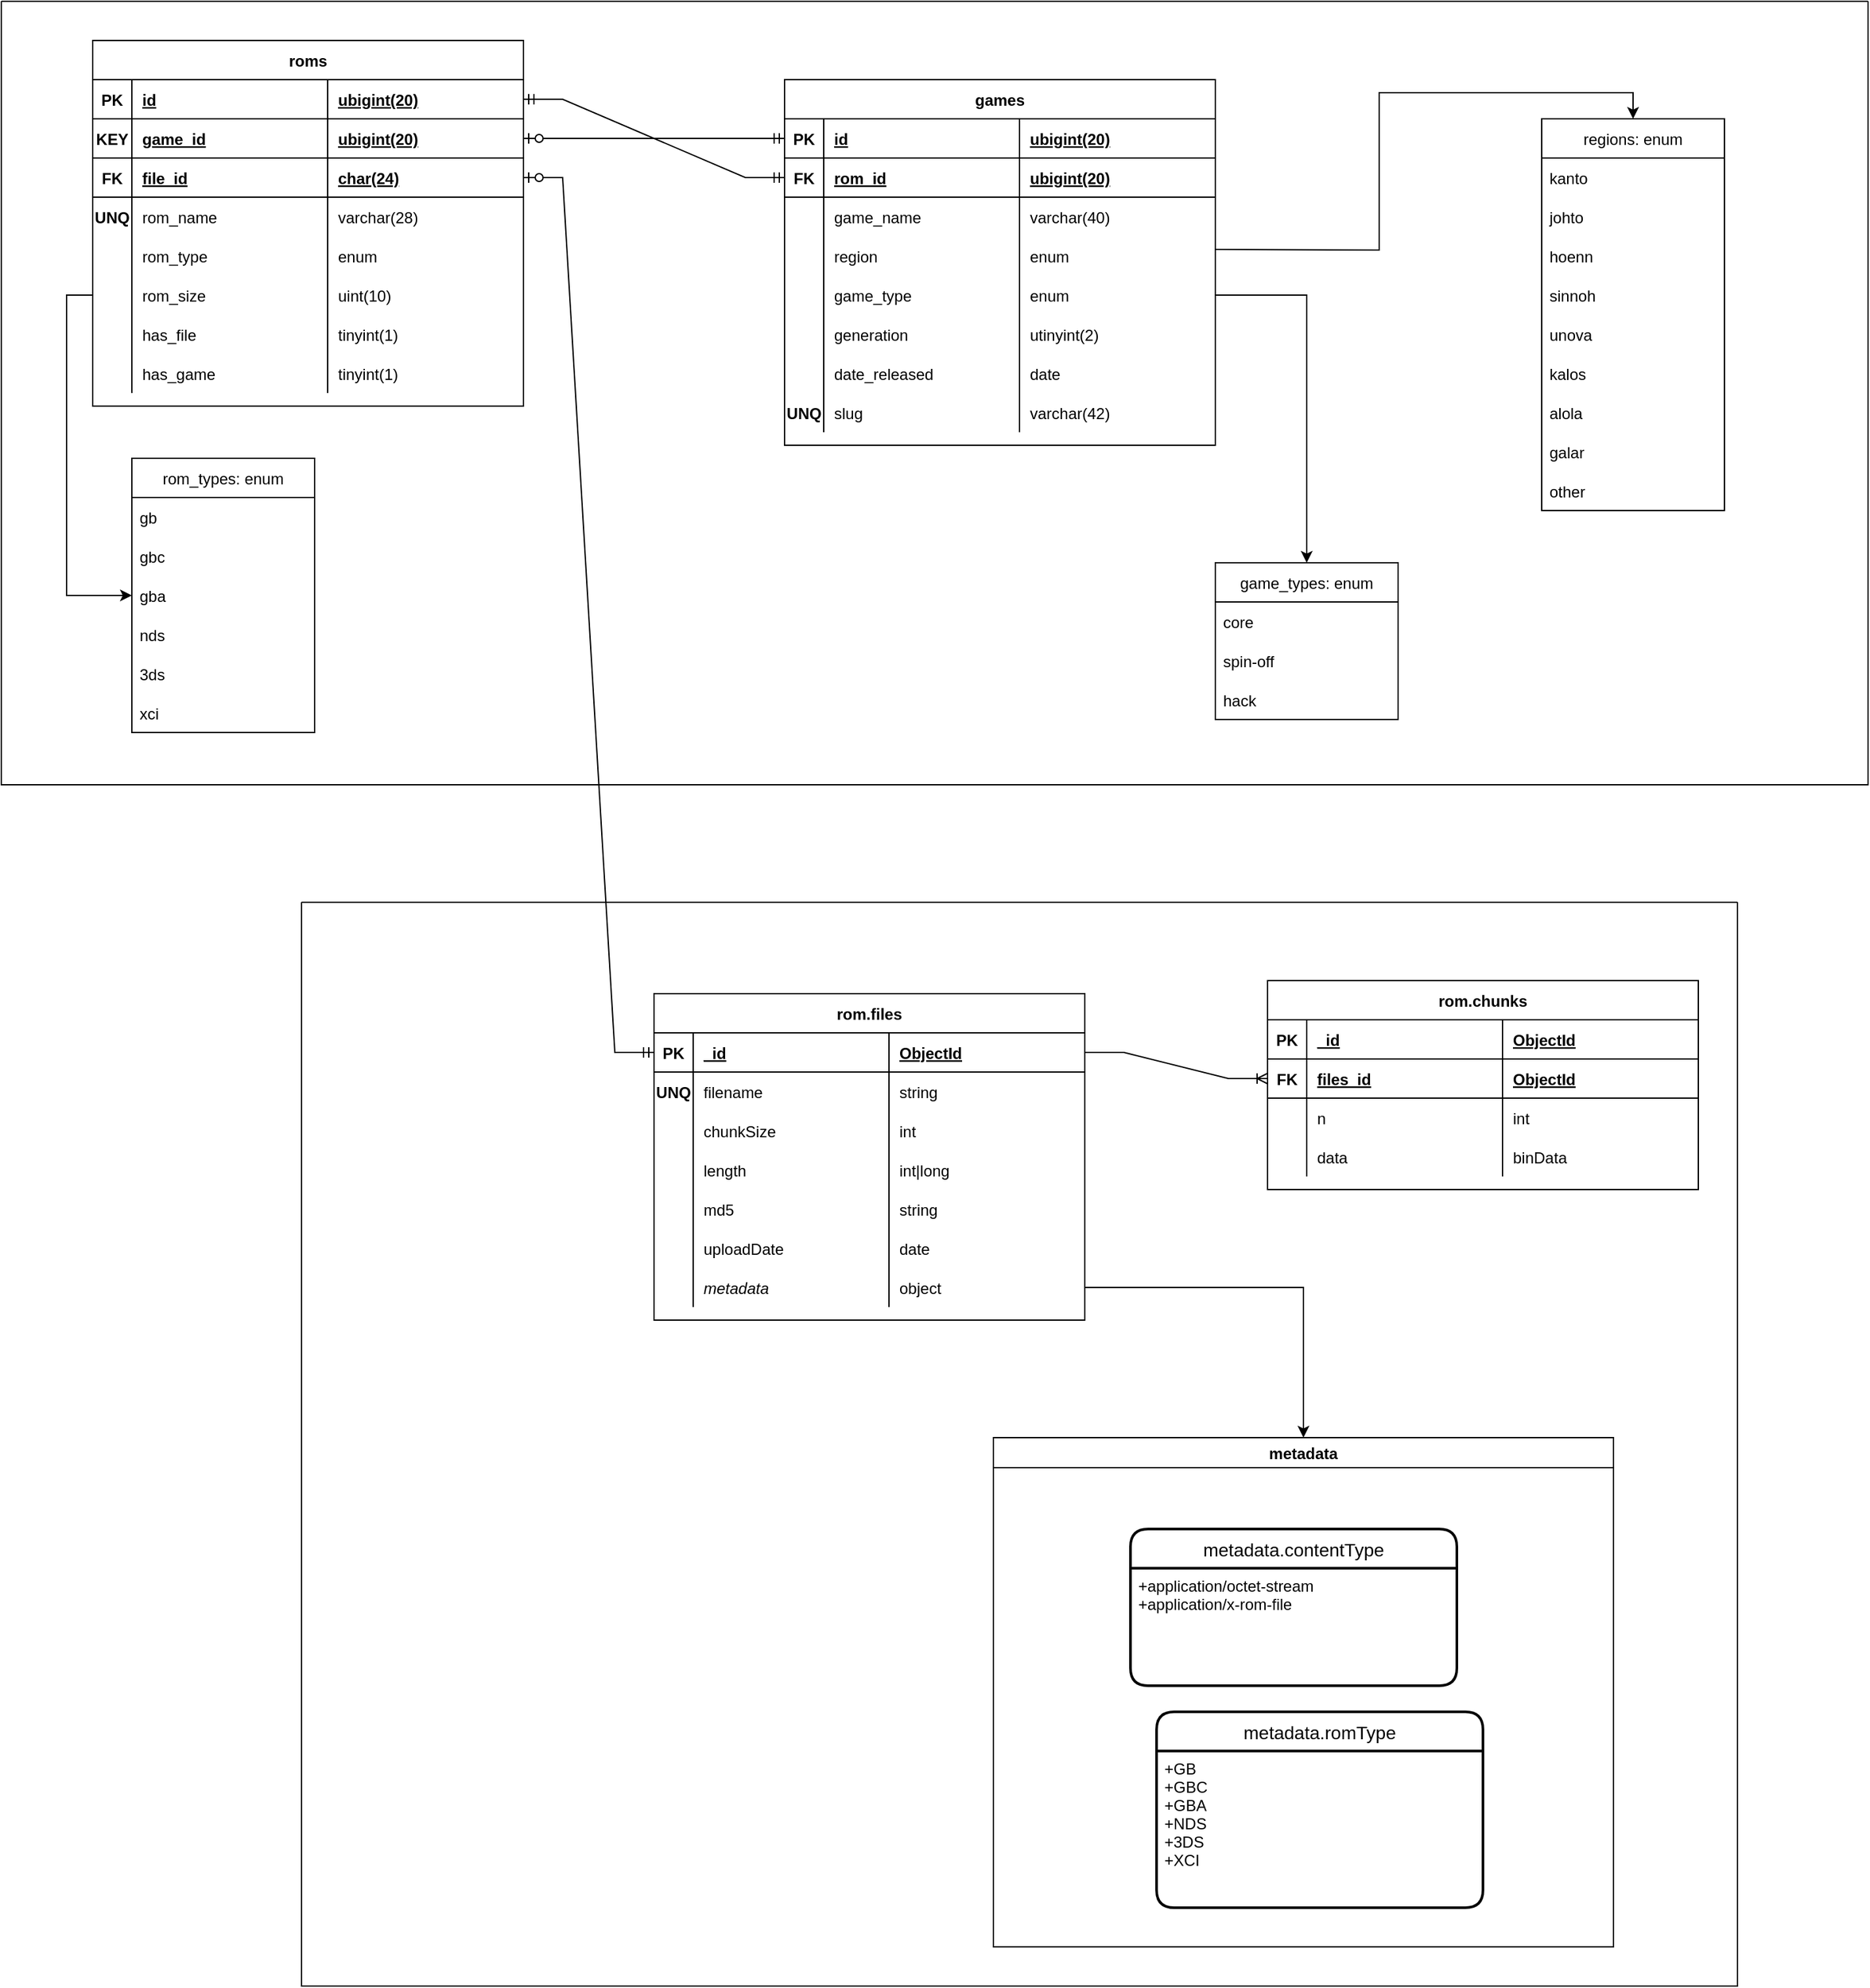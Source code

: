<mxfile version="20.3.0" type="device"><diagram name="entity relationships" id="74ElHqe2EC3aqX6EEn2t"><mxGraphModel dx="1803" dy="1148" grid="1" gridSize="10" guides="1" tooltips="1" connect="1" arrows="1" fold="1" page="1" pageScale="1" pageWidth="1600" pageHeight="1700" math="0" shadow="0"><root><mxCell id="79l5Amxugq9wVrUoXMFh-0"/><mxCell id="79l5Amxugq9wVrUoXMFh-1" parent="79l5Amxugq9wVrUoXMFh-0"/><mxCell id="79l5Amxugq9wVrUoXMFh-99" value="" style="fontSize=12;html=1;endArrow=ERzeroToOne;startArrow=ERmandOne;rounded=0;exitX=0;exitY=0.5;exitDx=0;exitDy=0;edgeStyle=entityRelationEdgeStyle;entryX=1;entryY=0.5;entryDx=0;entryDy=0;" edge="1" parent="79l5Amxugq9wVrUoXMFh-1" source="79l5Amxugq9wVrUoXMFh-71" target="79l5Amxugq9wVrUoXMFh-11"><mxGeometry width="100" height="100" relative="1" as="geometry"><mxPoint x="477.5" y="725" as="sourcePoint"/><mxPoint x="380" y="560" as="targetPoint"/></mxGeometry></mxCell><mxCell id="7aHwa-r83lZ46MPhOt-1-0" value="" style="swimlane;startSize=0;container=0;" vertex="1" parent="79l5Amxugq9wVrUoXMFh-1"><mxGeometry x="280" y="710" width="1100" height="830" as="geometry"><mxRectangle x="180" y="610" width="50" height="40" as="alternateBounds"/></mxGeometry></mxCell><mxCell id="79l5Amxugq9wVrUoXMFh-100" value="rom.chunks" style="shape=table;startSize=30;container=1;collapsible=1;childLayout=tableLayout;fixedRows=1;rowLines=0;fontStyle=1;align=center;resizeLast=1;" vertex="1" parent="7aHwa-r83lZ46MPhOt-1-0"><mxGeometry x="740" y="60" width="330" height="160" as="geometry"/></mxCell><mxCell id="79l5Amxugq9wVrUoXMFh-101" value="" style="shape=tableRow;horizontal=0;startSize=0;swimlaneHead=0;swimlaneBody=0;fillColor=none;collapsible=0;dropTarget=0;points=[[0,0.5],[1,0.5]];portConstraint=eastwest;top=0;left=0;right=0;bottom=1;" vertex="1" parent="79l5Amxugq9wVrUoXMFh-100"><mxGeometry y="30" width="330" height="30" as="geometry"/></mxCell><mxCell id="79l5Amxugq9wVrUoXMFh-102" value="PK" style="shape=partialRectangle;connectable=0;fillColor=none;top=0;left=0;bottom=0;right=0;fontStyle=1;overflow=hidden;" vertex="1" parent="79l5Amxugq9wVrUoXMFh-101"><mxGeometry width="30" height="30" as="geometry"><mxRectangle width="30" height="30" as="alternateBounds"/></mxGeometry></mxCell><mxCell id="79l5Amxugq9wVrUoXMFh-103" value="_id" style="shape=partialRectangle;connectable=0;fillColor=none;top=0;left=0;bottom=0;right=0;align=left;spacingLeft=6;fontStyle=5;overflow=hidden;" vertex="1" parent="79l5Amxugq9wVrUoXMFh-101"><mxGeometry x="30" width="150" height="30" as="geometry"><mxRectangle width="150" height="30" as="alternateBounds"/></mxGeometry></mxCell><mxCell id="79l5Amxugq9wVrUoXMFh-104" value="ObjectId" style="shape=partialRectangle;connectable=0;fillColor=none;top=0;left=0;bottom=0;right=0;align=left;spacingLeft=6;fontStyle=5;overflow=hidden;" vertex="1" parent="79l5Amxugq9wVrUoXMFh-101"><mxGeometry x="180" width="150" height="30" as="geometry"><mxRectangle width="150" height="30" as="alternateBounds"/></mxGeometry></mxCell><mxCell id="79l5Amxugq9wVrUoXMFh-105" style="shape=tableRow;horizontal=0;startSize=0;swimlaneHead=0;swimlaneBody=0;fillColor=none;collapsible=0;dropTarget=0;points=[[0,0.5],[1,0.5]];portConstraint=eastwest;top=0;left=0;right=0;bottom=1;" vertex="1" parent="79l5Amxugq9wVrUoXMFh-100"><mxGeometry y="60" width="330" height="30" as="geometry"/></mxCell><mxCell id="79l5Amxugq9wVrUoXMFh-106" value="FK" style="shape=partialRectangle;connectable=0;fillColor=none;top=0;left=0;bottom=0;right=0;fontStyle=1;overflow=hidden;" vertex="1" parent="79l5Amxugq9wVrUoXMFh-105"><mxGeometry width="30" height="30" as="geometry"><mxRectangle width="30" height="30" as="alternateBounds"/></mxGeometry></mxCell><mxCell id="79l5Amxugq9wVrUoXMFh-107" value="files_id" style="shape=partialRectangle;connectable=0;fillColor=none;top=0;left=0;bottom=0;right=0;align=left;spacingLeft=6;fontStyle=5;overflow=hidden;" vertex="1" parent="79l5Amxugq9wVrUoXMFh-105"><mxGeometry x="30" width="150" height="30" as="geometry"><mxRectangle width="150" height="30" as="alternateBounds"/></mxGeometry></mxCell><mxCell id="79l5Amxugq9wVrUoXMFh-108" value="ObjectId" style="shape=partialRectangle;connectable=0;fillColor=none;top=0;left=0;bottom=0;right=0;align=left;spacingLeft=6;fontStyle=5;overflow=hidden;" vertex="1" parent="79l5Amxugq9wVrUoXMFh-105"><mxGeometry x="180" width="150" height="30" as="geometry"><mxRectangle width="150" height="30" as="alternateBounds"/></mxGeometry></mxCell><mxCell id="79l5Amxugq9wVrUoXMFh-109" value="" style="shape=tableRow;horizontal=0;startSize=0;swimlaneHead=0;swimlaneBody=0;fillColor=none;collapsible=0;dropTarget=0;points=[[0,0.5],[1,0.5]];portConstraint=eastwest;top=0;left=0;right=0;bottom=0;" vertex="1" parent="79l5Amxugq9wVrUoXMFh-100"><mxGeometry y="90" width="330" height="30" as="geometry"/></mxCell><mxCell id="79l5Amxugq9wVrUoXMFh-110" value="" style="shape=partialRectangle;connectable=0;fillColor=none;top=0;left=0;bottom=0;right=0;editable=1;overflow=hidden;" vertex="1" parent="79l5Amxugq9wVrUoXMFh-109"><mxGeometry width="30" height="30" as="geometry"><mxRectangle width="30" height="30" as="alternateBounds"/></mxGeometry></mxCell><mxCell id="79l5Amxugq9wVrUoXMFh-111" value="n" style="shape=partialRectangle;connectable=0;fillColor=none;top=0;left=0;bottom=0;right=0;align=left;spacingLeft=6;overflow=hidden;" vertex="1" parent="79l5Amxugq9wVrUoXMFh-109"><mxGeometry x="30" width="150" height="30" as="geometry"><mxRectangle width="150" height="30" as="alternateBounds"/></mxGeometry></mxCell><mxCell id="79l5Amxugq9wVrUoXMFh-112" value="int" style="shape=partialRectangle;connectable=0;fillColor=none;top=0;left=0;bottom=0;right=0;align=left;spacingLeft=6;overflow=hidden;" vertex="1" parent="79l5Amxugq9wVrUoXMFh-109"><mxGeometry x="180" width="150" height="30" as="geometry"><mxRectangle width="150" height="30" as="alternateBounds"/></mxGeometry></mxCell><mxCell id="79l5Amxugq9wVrUoXMFh-113" value="" style="shape=tableRow;horizontal=0;startSize=0;swimlaneHead=0;swimlaneBody=0;fillColor=none;collapsible=0;dropTarget=0;points=[[0,0.5],[1,0.5]];portConstraint=eastwest;top=0;left=0;right=0;bottom=0;" vertex="1" parent="79l5Amxugq9wVrUoXMFh-100"><mxGeometry y="120" width="330" height="30" as="geometry"/></mxCell><mxCell id="79l5Amxugq9wVrUoXMFh-114" value="" style="shape=partialRectangle;connectable=0;fillColor=none;top=0;left=0;bottom=0;right=0;editable=1;overflow=hidden;" vertex="1" parent="79l5Amxugq9wVrUoXMFh-113"><mxGeometry width="30" height="30" as="geometry"><mxRectangle width="30" height="30" as="alternateBounds"/></mxGeometry></mxCell><mxCell id="79l5Amxugq9wVrUoXMFh-115" value="data" style="shape=partialRectangle;connectable=0;fillColor=none;top=0;left=0;bottom=0;right=0;align=left;spacingLeft=6;overflow=hidden;" vertex="1" parent="79l5Amxugq9wVrUoXMFh-113"><mxGeometry x="30" width="150" height="30" as="geometry"><mxRectangle width="150" height="30" as="alternateBounds"/></mxGeometry></mxCell><mxCell id="79l5Amxugq9wVrUoXMFh-116" value="binData" style="shape=partialRectangle;connectable=0;fillColor=none;top=0;left=0;bottom=0;right=0;align=left;spacingLeft=6;overflow=hidden;" vertex="1" parent="79l5Amxugq9wVrUoXMFh-113"><mxGeometry x="180" width="150" height="30" as="geometry"><mxRectangle width="150" height="30" as="alternateBounds"/></mxGeometry></mxCell><mxCell id="79l5Amxugq9wVrUoXMFh-70" value="rom.files" style="shape=table;startSize=30;container=1;collapsible=1;childLayout=tableLayout;fixedRows=1;rowLines=0;fontStyle=1;align=center;resizeLast=1;" vertex="1" parent="7aHwa-r83lZ46MPhOt-1-0"><mxGeometry x="270" y="70" width="330" height="250" as="geometry"/></mxCell><mxCell id="79l5Amxugq9wVrUoXMFh-71" value="" style="shape=tableRow;horizontal=0;startSize=0;swimlaneHead=0;swimlaneBody=0;fillColor=none;collapsible=0;dropTarget=0;points=[[0,0.5],[1,0.5]];portConstraint=eastwest;top=0;left=0;right=0;bottom=1;" vertex="1" parent="79l5Amxugq9wVrUoXMFh-70"><mxGeometry y="30" width="330" height="30" as="geometry"/></mxCell><mxCell id="79l5Amxugq9wVrUoXMFh-72" value="PK" style="shape=partialRectangle;connectable=0;fillColor=none;top=0;left=0;bottom=0;right=0;fontStyle=1;overflow=hidden;" vertex="1" parent="79l5Amxugq9wVrUoXMFh-71"><mxGeometry width="30" height="30" as="geometry"><mxRectangle width="30" height="30" as="alternateBounds"/></mxGeometry></mxCell><mxCell id="79l5Amxugq9wVrUoXMFh-73" value="_id" style="shape=partialRectangle;connectable=0;fillColor=none;top=0;left=0;bottom=0;right=0;align=left;spacingLeft=6;fontStyle=5;overflow=hidden;" vertex="1" parent="79l5Amxugq9wVrUoXMFh-71"><mxGeometry x="30" width="150" height="30" as="geometry"><mxRectangle width="150" height="30" as="alternateBounds"/></mxGeometry></mxCell><mxCell id="79l5Amxugq9wVrUoXMFh-74" value="ObjectId" style="shape=partialRectangle;connectable=0;fillColor=none;top=0;left=0;bottom=0;right=0;align=left;spacingLeft=6;fontStyle=5;overflow=hidden;" vertex="1" parent="79l5Amxugq9wVrUoXMFh-71"><mxGeometry x="180" width="150" height="30" as="geometry"><mxRectangle width="150" height="30" as="alternateBounds"/></mxGeometry></mxCell><mxCell id="79l5Amxugq9wVrUoXMFh-75" value="" style="shape=tableRow;horizontal=0;startSize=0;swimlaneHead=0;swimlaneBody=0;fillColor=none;collapsible=0;dropTarget=0;points=[[0,0.5],[1,0.5]];portConstraint=eastwest;top=0;left=0;right=0;bottom=0;" vertex="1" parent="79l5Amxugq9wVrUoXMFh-70"><mxGeometry y="60" width="330" height="30" as="geometry"/></mxCell><mxCell id="79l5Amxugq9wVrUoXMFh-76" value="UNQ" style="shape=partialRectangle;connectable=0;fillColor=none;top=0;left=0;bottom=0;right=0;editable=1;overflow=hidden;fontStyle=1" vertex="1" parent="79l5Amxugq9wVrUoXMFh-75"><mxGeometry width="30" height="30" as="geometry"><mxRectangle width="30" height="30" as="alternateBounds"/></mxGeometry></mxCell><mxCell id="79l5Amxugq9wVrUoXMFh-77" value="filename" style="shape=partialRectangle;connectable=0;fillColor=none;top=0;left=0;bottom=0;right=0;align=left;spacingLeft=6;overflow=hidden;" vertex="1" parent="79l5Amxugq9wVrUoXMFh-75"><mxGeometry x="30" width="150" height="30" as="geometry"><mxRectangle width="150" height="30" as="alternateBounds"/></mxGeometry></mxCell><mxCell id="79l5Amxugq9wVrUoXMFh-78" value="string" style="shape=partialRectangle;connectable=0;fillColor=none;top=0;left=0;bottom=0;right=0;align=left;spacingLeft=6;overflow=hidden;" vertex="1" parent="79l5Amxugq9wVrUoXMFh-75"><mxGeometry x="180" width="150" height="30" as="geometry"><mxRectangle width="150" height="30" as="alternateBounds"/></mxGeometry></mxCell><mxCell id="79l5Amxugq9wVrUoXMFh-79" value="" style="shape=tableRow;horizontal=0;startSize=0;swimlaneHead=0;swimlaneBody=0;fillColor=none;collapsible=0;dropTarget=0;points=[[0,0.5],[1,0.5]];portConstraint=eastwest;top=0;left=0;right=0;bottom=0;" vertex="1" parent="79l5Amxugq9wVrUoXMFh-70"><mxGeometry y="90" width="330" height="30" as="geometry"/></mxCell><mxCell id="79l5Amxugq9wVrUoXMFh-80" value="" style="shape=partialRectangle;connectable=0;fillColor=none;top=0;left=0;bottom=0;right=0;editable=1;overflow=hidden;" vertex="1" parent="79l5Amxugq9wVrUoXMFh-79"><mxGeometry width="30" height="30" as="geometry"><mxRectangle width="30" height="30" as="alternateBounds"/></mxGeometry></mxCell><mxCell id="79l5Amxugq9wVrUoXMFh-81" value="chunkSize" style="shape=partialRectangle;connectable=0;fillColor=none;top=0;left=0;bottom=0;right=0;align=left;spacingLeft=6;overflow=hidden;" vertex="1" parent="79l5Amxugq9wVrUoXMFh-79"><mxGeometry x="30" width="150" height="30" as="geometry"><mxRectangle width="150" height="30" as="alternateBounds"/></mxGeometry></mxCell><mxCell id="79l5Amxugq9wVrUoXMFh-82" value="int" style="shape=partialRectangle;connectable=0;fillColor=none;top=0;left=0;bottom=0;right=0;align=left;spacingLeft=6;overflow=hidden;" vertex="1" parent="79l5Amxugq9wVrUoXMFh-79"><mxGeometry x="180" width="150" height="30" as="geometry"><mxRectangle width="150" height="30" as="alternateBounds"/></mxGeometry></mxCell><mxCell id="79l5Amxugq9wVrUoXMFh-83" style="shape=tableRow;horizontal=0;startSize=0;swimlaneHead=0;swimlaneBody=0;fillColor=none;collapsible=0;dropTarget=0;points=[[0,0.5],[1,0.5]];portConstraint=eastwest;top=0;left=0;right=0;bottom=0;" vertex="1" parent="79l5Amxugq9wVrUoXMFh-70"><mxGeometry y="120" width="330" height="30" as="geometry"/></mxCell><mxCell id="79l5Amxugq9wVrUoXMFh-84" style="shape=partialRectangle;connectable=0;fillColor=none;top=0;left=0;bottom=0;right=0;editable=1;overflow=hidden;" vertex="1" parent="79l5Amxugq9wVrUoXMFh-83"><mxGeometry width="30" height="30" as="geometry"><mxRectangle width="30" height="30" as="alternateBounds"/></mxGeometry></mxCell><mxCell id="79l5Amxugq9wVrUoXMFh-85" value="length" style="shape=partialRectangle;connectable=0;fillColor=none;top=0;left=0;bottom=0;right=0;align=left;spacingLeft=6;overflow=hidden;" vertex="1" parent="79l5Amxugq9wVrUoXMFh-83"><mxGeometry x="30" width="150" height="30" as="geometry"><mxRectangle width="150" height="30" as="alternateBounds"/></mxGeometry></mxCell><mxCell id="79l5Amxugq9wVrUoXMFh-86" value="int|long" style="shape=partialRectangle;connectable=0;fillColor=none;top=0;left=0;bottom=0;right=0;align=left;spacingLeft=6;overflow=hidden;" vertex="1" parent="79l5Amxugq9wVrUoXMFh-83"><mxGeometry x="180" width="150" height="30" as="geometry"><mxRectangle width="150" height="30" as="alternateBounds"/></mxGeometry></mxCell><mxCell id="79l5Amxugq9wVrUoXMFh-87" style="shape=tableRow;horizontal=0;startSize=0;swimlaneHead=0;swimlaneBody=0;fillColor=none;collapsible=0;dropTarget=0;points=[[0,0.5],[1,0.5]];portConstraint=eastwest;top=0;left=0;right=0;bottom=0;" vertex="1" parent="79l5Amxugq9wVrUoXMFh-70"><mxGeometry y="150" width="330" height="30" as="geometry"/></mxCell><mxCell id="79l5Amxugq9wVrUoXMFh-88" style="shape=partialRectangle;connectable=0;fillColor=none;top=0;left=0;bottom=0;right=0;editable=1;overflow=hidden;" vertex="1" parent="79l5Amxugq9wVrUoXMFh-87"><mxGeometry width="30" height="30" as="geometry"><mxRectangle width="30" height="30" as="alternateBounds"/></mxGeometry></mxCell><mxCell id="79l5Amxugq9wVrUoXMFh-89" value="md5" style="shape=partialRectangle;connectable=0;fillColor=none;top=0;left=0;bottom=0;right=0;align=left;spacingLeft=6;overflow=hidden;" vertex="1" parent="79l5Amxugq9wVrUoXMFh-87"><mxGeometry x="30" width="150" height="30" as="geometry"><mxRectangle width="150" height="30" as="alternateBounds"/></mxGeometry></mxCell><mxCell id="79l5Amxugq9wVrUoXMFh-90" value="string" style="shape=partialRectangle;connectable=0;fillColor=none;top=0;left=0;bottom=0;right=0;align=left;spacingLeft=6;overflow=hidden;" vertex="1" parent="79l5Amxugq9wVrUoXMFh-87"><mxGeometry x="180" width="150" height="30" as="geometry"><mxRectangle width="150" height="30" as="alternateBounds"/></mxGeometry></mxCell><mxCell id="79l5Amxugq9wVrUoXMFh-91" style="shape=tableRow;horizontal=0;startSize=0;swimlaneHead=0;swimlaneBody=0;fillColor=none;collapsible=0;dropTarget=0;points=[[0,0.5],[1,0.5]];portConstraint=eastwest;top=0;left=0;right=0;bottom=0;" vertex="1" parent="79l5Amxugq9wVrUoXMFh-70"><mxGeometry y="180" width="330" height="30" as="geometry"/></mxCell><mxCell id="79l5Amxugq9wVrUoXMFh-92" style="shape=partialRectangle;connectable=0;fillColor=none;top=0;left=0;bottom=0;right=0;editable=1;overflow=hidden;" vertex="1" parent="79l5Amxugq9wVrUoXMFh-91"><mxGeometry width="30" height="30" as="geometry"><mxRectangle width="30" height="30" as="alternateBounds"/></mxGeometry></mxCell><mxCell id="79l5Amxugq9wVrUoXMFh-93" value="uploadDate" style="shape=partialRectangle;connectable=0;fillColor=none;top=0;left=0;bottom=0;right=0;align=left;spacingLeft=6;overflow=hidden;" vertex="1" parent="79l5Amxugq9wVrUoXMFh-91"><mxGeometry x="30" width="150" height="30" as="geometry"><mxRectangle width="150" height="30" as="alternateBounds"/></mxGeometry></mxCell><mxCell id="79l5Amxugq9wVrUoXMFh-94" value="date" style="shape=partialRectangle;connectable=0;fillColor=none;top=0;left=0;bottom=0;right=0;align=left;spacingLeft=6;overflow=hidden;" vertex="1" parent="79l5Amxugq9wVrUoXMFh-91"><mxGeometry x="180" width="150" height="30" as="geometry"><mxRectangle width="150" height="30" as="alternateBounds"/></mxGeometry></mxCell><mxCell id="79l5Amxugq9wVrUoXMFh-95" value="" style="shape=tableRow;horizontal=0;startSize=0;swimlaneHead=0;swimlaneBody=0;fillColor=none;collapsible=0;dropTarget=0;points=[[0,0.5],[1,0.5]];portConstraint=eastwest;top=0;left=0;right=0;bottom=0;" vertex="1" parent="79l5Amxugq9wVrUoXMFh-70"><mxGeometry y="210" width="330" height="30" as="geometry"/></mxCell><mxCell id="79l5Amxugq9wVrUoXMFh-96" value="" style="shape=partialRectangle;connectable=0;fillColor=none;top=0;left=0;bottom=0;right=0;editable=1;overflow=hidden;" vertex="1" parent="79l5Amxugq9wVrUoXMFh-95"><mxGeometry width="30" height="30" as="geometry"><mxRectangle width="30" height="30" as="alternateBounds"/></mxGeometry></mxCell><mxCell id="79l5Amxugq9wVrUoXMFh-97" value="metadata" style="shape=partialRectangle;connectable=0;fillColor=none;top=0;left=0;bottom=0;right=0;align=left;spacingLeft=6;overflow=hidden;fontStyle=2" vertex="1" parent="79l5Amxugq9wVrUoXMFh-95"><mxGeometry x="30" width="150" height="30" as="geometry"><mxRectangle width="150" height="30" as="alternateBounds"/></mxGeometry></mxCell><mxCell id="79l5Amxugq9wVrUoXMFh-98" value="object" style="shape=partialRectangle;connectable=0;fillColor=none;top=0;left=0;bottom=0;right=0;align=left;spacingLeft=6;overflow=hidden;" vertex="1" parent="79l5Amxugq9wVrUoXMFh-95"><mxGeometry x="180" width="150" height="30" as="geometry"><mxRectangle width="150" height="30" as="alternateBounds"/></mxGeometry></mxCell><mxCell id="79l5Amxugq9wVrUoXMFh-142" value="metadata" style="swimlane;startSize=23;" vertex="1" parent="7aHwa-r83lZ46MPhOt-1-0"><mxGeometry x="530" y="410" width="475" height="390" as="geometry"/></mxCell><mxCell id="79l5Amxugq9wVrUoXMFh-143" value="metadata.contentType" style="swimlane;childLayout=stackLayout;horizontal=1;startSize=30;horizontalStack=0;rounded=1;fontSize=14;fontStyle=0;strokeWidth=2;resizeParent=0;resizeLast=1;shadow=0;dashed=0;align=center;" vertex="1" parent="79l5Amxugq9wVrUoXMFh-142"><mxGeometry x="105" y="70" width="250" height="120" as="geometry"/></mxCell><mxCell id="79l5Amxugq9wVrUoXMFh-144" value="+application/octet-stream&#10;+application/x-rom-file" style="align=left;strokeColor=none;fillColor=none;spacingLeft=4;fontSize=12;verticalAlign=top;resizable=0;rotatable=0;part=1;" vertex="1" parent="79l5Amxugq9wVrUoXMFh-143"><mxGeometry y="30" width="250" height="90" as="geometry"/></mxCell><mxCell id="79l5Amxugq9wVrUoXMFh-145" value="metadata.romType" style="swimlane;childLayout=stackLayout;horizontal=1;startSize=30;horizontalStack=0;rounded=1;fontSize=14;fontStyle=0;strokeWidth=2;resizeParent=0;resizeLast=1;shadow=0;dashed=0;align=center;" vertex="1" parent="79l5Amxugq9wVrUoXMFh-142"><mxGeometry x="125" y="210" width="250" height="150" as="geometry"/></mxCell><mxCell id="79l5Amxugq9wVrUoXMFh-146" value="+GB&#10;+GBC&#10;+GBA&#10;+NDS&#10;+3DS&#10;+XCI" style="align=left;strokeColor=none;fillColor=none;spacingLeft=4;fontSize=12;verticalAlign=top;resizable=0;rotatable=0;part=1;" vertex="1" parent="79l5Amxugq9wVrUoXMFh-145"><mxGeometry y="30" width="250" height="120" as="geometry"/></mxCell><mxCell id="79l5Amxugq9wVrUoXMFh-147" style="edgeStyle=orthogonalEdgeStyle;rounded=0;orthogonalLoop=1;jettySize=auto;html=1;exitX=1;exitY=0.5;exitDx=0;exitDy=0;entryX=0.5;entryY=0;entryDx=0;entryDy=0;startArrow=baseDash;startFill=0;" edge="1" parent="7aHwa-r83lZ46MPhOt-1-0" source="79l5Amxugq9wVrUoXMFh-95" target="79l5Amxugq9wVrUoXMFh-142"><mxGeometry relative="1" as="geometry"><mxPoint x="630" y="370" as="targetPoint"/></mxGeometry></mxCell><mxCell id="7aHwa-r83lZ46MPhOt-1-2" value="" style="swimlane;startSize=0;" vertex="1" parent="79l5Amxugq9wVrUoXMFh-1"><mxGeometry x="50" y="20" width="1430" height="600" as="geometry"/></mxCell><mxCell id="79l5Amxugq9wVrUoXMFh-2" value="roms" style="shape=table;startSize=30;container=1;collapsible=1;childLayout=tableLayout;fixedRows=1;rowLines=0;fontStyle=1;align=center;resizeLast=1;" vertex="1" parent="7aHwa-r83lZ46MPhOt-1-2"><mxGeometry x="70" y="30" width="330" height="280" as="geometry"/></mxCell><mxCell id="79l5Amxugq9wVrUoXMFh-3" value="" style="shape=tableRow;horizontal=0;startSize=0;swimlaneHead=0;swimlaneBody=0;fillColor=none;collapsible=0;dropTarget=0;points=[[0,0.5],[1,0.5]];portConstraint=eastwest;top=0;left=0;right=0;bottom=1;" vertex="1" parent="79l5Amxugq9wVrUoXMFh-2"><mxGeometry y="30" width="330" height="30" as="geometry"/></mxCell><mxCell id="79l5Amxugq9wVrUoXMFh-4" value="PK" style="shape=partialRectangle;connectable=0;fillColor=none;top=0;left=0;bottom=0;right=0;fontStyle=1;overflow=hidden;" vertex="1" parent="79l5Amxugq9wVrUoXMFh-3"><mxGeometry width="30" height="30" as="geometry"><mxRectangle width="30" height="30" as="alternateBounds"/></mxGeometry></mxCell><mxCell id="79l5Amxugq9wVrUoXMFh-5" value="id" style="shape=partialRectangle;connectable=0;fillColor=none;top=0;left=0;bottom=0;right=0;align=left;spacingLeft=6;fontStyle=5;overflow=hidden;" vertex="1" parent="79l5Amxugq9wVrUoXMFh-3"><mxGeometry x="30" width="150" height="30" as="geometry"><mxRectangle width="150" height="30" as="alternateBounds"/></mxGeometry></mxCell><mxCell id="79l5Amxugq9wVrUoXMFh-6" value="ubigint(20)" style="shape=partialRectangle;connectable=0;fillColor=none;top=0;left=0;bottom=0;right=0;align=left;spacingLeft=6;fontStyle=5;overflow=hidden;" vertex="1" parent="79l5Amxugq9wVrUoXMFh-3"><mxGeometry x="180" width="150" height="30" as="geometry"><mxRectangle width="150" height="30" as="alternateBounds"/></mxGeometry></mxCell><mxCell id="79l5Amxugq9wVrUoXMFh-7" style="shape=tableRow;horizontal=0;startSize=0;swimlaneHead=0;swimlaneBody=0;fillColor=none;collapsible=0;dropTarget=0;points=[[0,0.5],[1,0.5]];portConstraint=eastwest;top=0;left=0;right=0;bottom=1;" vertex="1" parent="79l5Amxugq9wVrUoXMFh-2"><mxGeometry y="60" width="330" height="30" as="geometry"/></mxCell><mxCell id="79l5Amxugq9wVrUoXMFh-8" value="KEY" style="shape=partialRectangle;connectable=0;fillColor=none;top=0;left=0;bottom=0;right=0;fontStyle=1;overflow=hidden;" vertex="1" parent="79l5Amxugq9wVrUoXMFh-7"><mxGeometry width="30" height="30" as="geometry"><mxRectangle width="30" height="30" as="alternateBounds"/></mxGeometry></mxCell><mxCell id="79l5Amxugq9wVrUoXMFh-9" value="game_id" style="shape=partialRectangle;connectable=0;fillColor=none;top=0;left=0;bottom=0;right=0;align=left;spacingLeft=6;fontStyle=5;overflow=hidden;" vertex="1" parent="79l5Amxugq9wVrUoXMFh-7"><mxGeometry x="30" width="150" height="30" as="geometry"><mxRectangle width="150" height="30" as="alternateBounds"/></mxGeometry></mxCell><mxCell id="79l5Amxugq9wVrUoXMFh-10" value="ubigint(20)" style="shape=partialRectangle;connectable=0;fillColor=none;top=0;left=0;bottom=0;right=0;align=left;spacingLeft=6;fontStyle=5;overflow=hidden;" vertex="1" parent="79l5Amxugq9wVrUoXMFh-7"><mxGeometry x="180" width="150" height="30" as="geometry"><mxRectangle width="150" height="30" as="alternateBounds"/></mxGeometry></mxCell><mxCell id="79l5Amxugq9wVrUoXMFh-11" style="shape=tableRow;horizontal=0;startSize=0;swimlaneHead=0;swimlaneBody=0;fillColor=none;collapsible=0;dropTarget=0;points=[[0,0.5],[1,0.5]];portConstraint=eastwest;top=0;left=0;right=0;bottom=1;" vertex="1" parent="79l5Amxugq9wVrUoXMFh-2"><mxGeometry y="90" width="330" height="30" as="geometry"/></mxCell><mxCell id="79l5Amxugq9wVrUoXMFh-12" value="FK" style="shape=partialRectangle;connectable=0;fillColor=none;top=0;left=0;bottom=0;right=0;fontStyle=1;overflow=hidden;" vertex="1" parent="79l5Amxugq9wVrUoXMFh-11"><mxGeometry width="30" height="30" as="geometry"><mxRectangle width="30" height="30" as="alternateBounds"/></mxGeometry></mxCell><mxCell id="79l5Amxugq9wVrUoXMFh-13" value="file_id" style="shape=partialRectangle;connectable=0;fillColor=none;top=0;left=0;bottom=0;right=0;align=left;spacingLeft=6;fontStyle=5;overflow=hidden;" vertex="1" parent="79l5Amxugq9wVrUoXMFh-11"><mxGeometry x="30" width="150" height="30" as="geometry"><mxRectangle width="150" height="30" as="alternateBounds"/></mxGeometry></mxCell><mxCell id="79l5Amxugq9wVrUoXMFh-14" value="char(24)" style="shape=partialRectangle;connectable=0;fillColor=none;top=0;left=0;bottom=0;right=0;align=left;spacingLeft=6;fontStyle=5;overflow=hidden;" vertex="1" parent="79l5Amxugq9wVrUoXMFh-11"><mxGeometry x="180" width="150" height="30" as="geometry"><mxRectangle width="150" height="30" as="alternateBounds"/></mxGeometry></mxCell><mxCell id="79l5Amxugq9wVrUoXMFh-15" value="" style="shape=tableRow;horizontal=0;startSize=0;swimlaneHead=0;swimlaneBody=0;fillColor=none;collapsible=0;dropTarget=0;points=[[0,0.5],[1,0.5]];portConstraint=eastwest;top=0;left=0;right=0;bottom=0;" vertex="1" parent="79l5Amxugq9wVrUoXMFh-2"><mxGeometry y="120" width="330" height="30" as="geometry"/></mxCell><mxCell id="79l5Amxugq9wVrUoXMFh-16" value="UNQ" style="shape=partialRectangle;connectable=0;fillColor=none;top=0;left=0;bottom=0;right=0;editable=1;overflow=hidden;fontStyle=1" vertex="1" parent="79l5Amxugq9wVrUoXMFh-15"><mxGeometry width="30" height="30" as="geometry"><mxRectangle width="30" height="30" as="alternateBounds"/></mxGeometry></mxCell><mxCell id="79l5Amxugq9wVrUoXMFh-17" value="rom_name" style="shape=partialRectangle;connectable=0;fillColor=none;top=0;left=0;bottom=0;right=0;align=left;spacingLeft=6;overflow=hidden;" vertex="1" parent="79l5Amxugq9wVrUoXMFh-15"><mxGeometry x="30" width="150" height="30" as="geometry"><mxRectangle width="150" height="30" as="alternateBounds"/></mxGeometry></mxCell><mxCell id="79l5Amxugq9wVrUoXMFh-18" value="varchar(28)" style="shape=partialRectangle;connectable=0;fillColor=none;top=0;left=0;bottom=0;right=0;align=left;spacingLeft=6;overflow=hidden;" vertex="1" parent="79l5Amxugq9wVrUoXMFh-15"><mxGeometry x="180" width="150" height="30" as="geometry"><mxRectangle width="150" height="30" as="alternateBounds"/></mxGeometry></mxCell><mxCell id="79l5Amxugq9wVrUoXMFh-19" value="" style="shape=tableRow;horizontal=0;startSize=0;swimlaneHead=0;swimlaneBody=0;fillColor=none;collapsible=0;dropTarget=0;points=[[0,0.5],[1,0.5]];portConstraint=eastwest;top=0;left=0;right=0;bottom=0;" vertex="1" parent="79l5Amxugq9wVrUoXMFh-2"><mxGeometry y="150" width="330" height="30" as="geometry"/></mxCell><mxCell id="79l5Amxugq9wVrUoXMFh-20" value="" style="shape=partialRectangle;connectable=0;fillColor=none;top=0;left=0;bottom=0;right=0;editable=1;overflow=hidden;" vertex="1" parent="79l5Amxugq9wVrUoXMFh-19"><mxGeometry width="30" height="30" as="geometry"><mxRectangle width="30" height="30" as="alternateBounds"/></mxGeometry></mxCell><mxCell id="79l5Amxugq9wVrUoXMFh-21" value="rom_type" style="shape=partialRectangle;connectable=0;fillColor=none;top=0;left=0;bottom=0;right=0;align=left;spacingLeft=6;overflow=hidden;" vertex="1" parent="79l5Amxugq9wVrUoXMFh-19"><mxGeometry x="30" width="150" height="30" as="geometry"><mxRectangle width="150" height="30" as="alternateBounds"/></mxGeometry></mxCell><mxCell id="79l5Amxugq9wVrUoXMFh-22" value="enum" style="shape=partialRectangle;connectable=0;fillColor=none;top=0;left=0;bottom=0;right=0;align=left;spacingLeft=6;overflow=hidden;" vertex="1" parent="79l5Amxugq9wVrUoXMFh-19"><mxGeometry x="180" width="150" height="30" as="geometry"><mxRectangle width="150" height="30" as="alternateBounds"/></mxGeometry></mxCell><mxCell id="79l5Amxugq9wVrUoXMFh-23" style="shape=tableRow;horizontal=0;startSize=0;swimlaneHead=0;swimlaneBody=0;fillColor=none;collapsible=0;dropTarget=0;points=[[0,0.5],[1,0.5]];portConstraint=eastwest;top=0;left=0;right=0;bottom=0;" vertex="1" parent="79l5Amxugq9wVrUoXMFh-2"><mxGeometry y="180" width="330" height="30" as="geometry"/></mxCell><mxCell id="79l5Amxugq9wVrUoXMFh-24" style="shape=partialRectangle;connectable=0;fillColor=none;top=0;left=0;bottom=0;right=0;editable=1;overflow=hidden;" vertex="1" parent="79l5Amxugq9wVrUoXMFh-23"><mxGeometry width="30" height="30" as="geometry"><mxRectangle width="30" height="30" as="alternateBounds"/></mxGeometry></mxCell><mxCell id="79l5Amxugq9wVrUoXMFh-25" value="rom_size" style="shape=partialRectangle;connectable=0;fillColor=none;top=0;left=0;bottom=0;right=0;align=left;spacingLeft=6;overflow=hidden;" vertex="1" parent="79l5Amxugq9wVrUoXMFh-23"><mxGeometry x="30" width="150" height="30" as="geometry"><mxRectangle width="150" height="30" as="alternateBounds"/></mxGeometry></mxCell><mxCell id="79l5Amxugq9wVrUoXMFh-26" value="uint(10)" style="shape=partialRectangle;connectable=0;fillColor=none;top=0;left=0;bottom=0;right=0;align=left;spacingLeft=6;overflow=hidden;" vertex="1" parent="79l5Amxugq9wVrUoXMFh-23"><mxGeometry x="180" width="150" height="30" as="geometry"><mxRectangle width="150" height="30" as="alternateBounds"/></mxGeometry></mxCell><mxCell id="79l5Amxugq9wVrUoXMFh-27" value="" style="shape=tableRow;horizontal=0;startSize=0;swimlaneHead=0;swimlaneBody=0;fillColor=none;collapsible=0;dropTarget=0;points=[[0,0.5],[1,0.5]];portConstraint=eastwest;top=0;left=0;right=0;bottom=0;" vertex="1" parent="79l5Amxugq9wVrUoXMFh-2"><mxGeometry y="210" width="330" height="30" as="geometry"/></mxCell><mxCell id="79l5Amxugq9wVrUoXMFh-28" value="" style="shape=partialRectangle;connectable=0;fillColor=none;top=0;left=0;bottom=0;right=0;editable=1;overflow=hidden;" vertex="1" parent="79l5Amxugq9wVrUoXMFh-27"><mxGeometry width="30" height="30" as="geometry"><mxRectangle width="30" height="30" as="alternateBounds"/></mxGeometry></mxCell><mxCell id="79l5Amxugq9wVrUoXMFh-29" value="has_file" style="shape=partialRectangle;connectable=0;fillColor=none;top=0;left=0;bottom=0;right=0;align=left;spacingLeft=6;overflow=hidden;" vertex="1" parent="79l5Amxugq9wVrUoXMFh-27"><mxGeometry x="30" width="150" height="30" as="geometry"><mxRectangle width="150" height="30" as="alternateBounds"/></mxGeometry></mxCell><mxCell id="79l5Amxugq9wVrUoXMFh-30" value="tinyint(1)" style="shape=partialRectangle;connectable=0;fillColor=none;top=0;left=0;bottom=0;right=0;align=left;spacingLeft=6;overflow=hidden;" vertex="1" parent="79l5Amxugq9wVrUoXMFh-27"><mxGeometry x="180" width="150" height="30" as="geometry"><mxRectangle width="150" height="30" as="alternateBounds"/></mxGeometry></mxCell><mxCell id="79l5Amxugq9wVrUoXMFh-31" style="shape=tableRow;horizontal=0;startSize=0;swimlaneHead=0;swimlaneBody=0;fillColor=none;collapsible=0;dropTarget=0;points=[[0,0.5],[1,0.5]];portConstraint=eastwest;top=0;left=0;right=0;bottom=0;" vertex="1" parent="79l5Amxugq9wVrUoXMFh-2"><mxGeometry y="240" width="330" height="30" as="geometry"/></mxCell><mxCell id="79l5Amxugq9wVrUoXMFh-32" style="shape=partialRectangle;connectable=0;fillColor=none;top=0;left=0;bottom=0;right=0;editable=1;overflow=hidden;" vertex="1" parent="79l5Amxugq9wVrUoXMFh-31"><mxGeometry width="30" height="30" as="geometry"><mxRectangle width="30" height="30" as="alternateBounds"/></mxGeometry></mxCell><mxCell id="79l5Amxugq9wVrUoXMFh-33" value="has_game" style="shape=partialRectangle;connectable=0;fillColor=none;top=0;left=0;bottom=0;right=0;align=left;spacingLeft=6;overflow=hidden;" vertex="1" parent="79l5Amxugq9wVrUoXMFh-31"><mxGeometry x="30" width="150" height="30" as="geometry"><mxRectangle width="150" height="30" as="alternateBounds"/></mxGeometry></mxCell><mxCell id="79l5Amxugq9wVrUoXMFh-34" value="tinyint(1)" style="shape=partialRectangle;connectable=0;fillColor=none;top=0;left=0;bottom=0;right=0;align=left;spacingLeft=6;overflow=hidden;" vertex="1" parent="79l5Amxugq9wVrUoXMFh-31"><mxGeometry x="180" width="150" height="30" as="geometry"><mxRectangle width="150" height="30" as="alternateBounds"/></mxGeometry></mxCell><mxCell id="79l5Amxugq9wVrUoXMFh-35" value="games" style="shape=table;startSize=30;container=1;collapsible=1;childLayout=tableLayout;fixedRows=1;rowLines=0;fontStyle=1;align=center;resizeLast=1;" vertex="1" parent="7aHwa-r83lZ46MPhOt-1-2"><mxGeometry x="600" y="60" width="330" height="280" as="geometry"/></mxCell><mxCell id="79l5Amxugq9wVrUoXMFh-36" value="" style="shape=tableRow;horizontal=0;startSize=0;swimlaneHead=0;swimlaneBody=0;fillColor=none;collapsible=0;dropTarget=0;points=[[0,0.5],[1,0.5]];portConstraint=eastwest;top=0;left=0;right=0;bottom=1;" vertex="1" parent="79l5Amxugq9wVrUoXMFh-35"><mxGeometry y="30" width="330" height="30" as="geometry"/></mxCell><mxCell id="79l5Amxugq9wVrUoXMFh-37" value="PK" style="shape=partialRectangle;connectable=0;fillColor=none;top=0;left=0;bottom=0;right=0;fontStyle=1;overflow=hidden;" vertex="1" parent="79l5Amxugq9wVrUoXMFh-36"><mxGeometry width="30" height="30" as="geometry"><mxRectangle width="30" height="30" as="alternateBounds"/></mxGeometry></mxCell><mxCell id="79l5Amxugq9wVrUoXMFh-38" value="id" style="shape=partialRectangle;connectable=0;fillColor=none;top=0;left=0;bottom=0;right=0;align=left;spacingLeft=6;fontStyle=5;overflow=hidden;" vertex="1" parent="79l5Amxugq9wVrUoXMFh-36"><mxGeometry x="30" width="150" height="30" as="geometry"><mxRectangle width="150" height="30" as="alternateBounds"/></mxGeometry></mxCell><mxCell id="79l5Amxugq9wVrUoXMFh-39" value="ubigint(20)" style="shape=partialRectangle;connectable=0;fillColor=none;top=0;left=0;bottom=0;right=0;align=left;spacingLeft=6;fontStyle=5;overflow=hidden;" vertex="1" parent="79l5Amxugq9wVrUoXMFh-36"><mxGeometry x="180" width="150" height="30" as="geometry"><mxRectangle width="150" height="30" as="alternateBounds"/></mxGeometry></mxCell><mxCell id="79l5Amxugq9wVrUoXMFh-40" style="shape=tableRow;horizontal=0;startSize=0;swimlaneHead=0;swimlaneBody=0;fillColor=none;collapsible=0;dropTarget=0;points=[[0,0.5],[1,0.5]];portConstraint=eastwest;top=0;left=0;right=0;bottom=1;" vertex="1" parent="79l5Amxugq9wVrUoXMFh-35"><mxGeometry y="60" width="330" height="30" as="geometry"/></mxCell><mxCell id="79l5Amxugq9wVrUoXMFh-41" value="FK" style="shape=partialRectangle;connectable=0;fillColor=none;top=0;left=0;bottom=0;right=0;fontStyle=1;overflow=hidden;" vertex="1" parent="79l5Amxugq9wVrUoXMFh-40"><mxGeometry width="30" height="30" as="geometry"><mxRectangle width="30" height="30" as="alternateBounds"/></mxGeometry></mxCell><mxCell id="79l5Amxugq9wVrUoXMFh-42" value="rom_id" style="shape=partialRectangle;connectable=0;fillColor=none;top=0;left=0;bottom=0;right=0;align=left;spacingLeft=6;fontStyle=5;overflow=hidden;" vertex="1" parent="79l5Amxugq9wVrUoXMFh-40"><mxGeometry x="30" width="150" height="30" as="geometry"><mxRectangle width="150" height="30" as="alternateBounds"/></mxGeometry></mxCell><mxCell id="79l5Amxugq9wVrUoXMFh-43" value="ubigint(20)" style="shape=partialRectangle;connectable=0;fillColor=none;top=0;left=0;bottom=0;right=0;align=left;spacingLeft=6;fontStyle=5;overflow=hidden;" vertex="1" parent="79l5Amxugq9wVrUoXMFh-40"><mxGeometry x="180" width="150" height="30" as="geometry"><mxRectangle width="150" height="30" as="alternateBounds"/></mxGeometry></mxCell><mxCell id="79l5Amxugq9wVrUoXMFh-44" value="" style="shape=tableRow;horizontal=0;startSize=0;swimlaneHead=0;swimlaneBody=0;fillColor=none;collapsible=0;dropTarget=0;points=[[0,0.5],[1,0.5]];portConstraint=eastwest;top=0;left=0;right=0;bottom=0;" vertex="1" parent="79l5Amxugq9wVrUoXMFh-35"><mxGeometry y="90" width="330" height="30" as="geometry"/></mxCell><mxCell id="79l5Amxugq9wVrUoXMFh-45" value="" style="shape=partialRectangle;connectable=0;fillColor=none;top=0;left=0;bottom=0;right=0;editable=1;overflow=hidden;" vertex="1" parent="79l5Amxugq9wVrUoXMFh-44"><mxGeometry width="30" height="30" as="geometry"><mxRectangle width="30" height="30" as="alternateBounds"/></mxGeometry></mxCell><mxCell id="79l5Amxugq9wVrUoXMFh-46" value="game_name" style="shape=partialRectangle;connectable=0;fillColor=none;top=0;left=0;bottom=0;right=0;align=left;spacingLeft=6;overflow=hidden;" vertex="1" parent="79l5Amxugq9wVrUoXMFh-44"><mxGeometry x="30" width="150" height="30" as="geometry"><mxRectangle width="150" height="30" as="alternateBounds"/></mxGeometry></mxCell><mxCell id="79l5Amxugq9wVrUoXMFh-47" value="varchar(40)" style="shape=partialRectangle;connectable=0;fillColor=none;top=0;left=0;bottom=0;right=0;align=left;spacingLeft=6;overflow=hidden;" vertex="1" parent="79l5Amxugq9wVrUoXMFh-44"><mxGeometry x="180" width="150" height="30" as="geometry"><mxRectangle width="150" height="30" as="alternateBounds"/></mxGeometry></mxCell><mxCell id="79l5Amxugq9wVrUoXMFh-48" value="" style="shape=tableRow;horizontal=0;startSize=0;swimlaneHead=0;swimlaneBody=0;fillColor=none;collapsible=0;dropTarget=0;points=[[0,0.5],[1,0.5]];portConstraint=eastwest;top=0;left=0;right=0;bottom=0;" vertex="1" parent="79l5Amxugq9wVrUoXMFh-35"><mxGeometry y="120" width="330" height="30" as="geometry"/></mxCell><mxCell id="79l5Amxugq9wVrUoXMFh-49" value="" style="shape=partialRectangle;connectable=0;fillColor=none;top=0;left=0;bottom=0;right=0;editable=1;overflow=hidden;" vertex="1" parent="79l5Amxugq9wVrUoXMFh-48"><mxGeometry width="30" height="30" as="geometry"><mxRectangle width="30" height="30" as="alternateBounds"/></mxGeometry></mxCell><mxCell id="79l5Amxugq9wVrUoXMFh-50" value="region" style="shape=partialRectangle;connectable=0;fillColor=none;top=0;left=0;bottom=0;right=0;align=left;spacingLeft=6;overflow=hidden;" vertex="1" parent="79l5Amxugq9wVrUoXMFh-48"><mxGeometry x="30" width="150" height="30" as="geometry"><mxRectangle width="150" height="30" as="alternateBounds"/></mxGeometry></mxCell><mxCell id="79l5Amxugq9wVrUoXMFh-51" value="enum" style="shape=partialRectangle;connectable=0;fillColor=none;top=0;left=0;bottom=0;right=0;align=left;spacingLeft=6;overflow=hidden;" vertex="1" parent="79l5Amxugq9wVrUoXMFh-48"><mxGeometry x="180" width="150" height="30" as="geometry"><mxRectangle width="150" height="30" as="alternateBounds"/></mxGeometry></mxCell><mxCell id="79l5Amxugq9wVrUoXMFh-52" value="" style="shape=tableRow;horizontal=0;startSize=0;swimlaneHead=0;swimlaneBody=0;fillColor=none;collapsible=0;dropTarget=0;points=[[0,0.5],[1,0.5]];portConstraint=eastwest;top=0;left=0;right=0;bottom=0;" vertex="1" parent="79l5Amxugq9wVrUoXMFh-35"><mxGeometry y="150" width="330" height="30" as="geometry"/></mxCell><mxCell id="79l5Amxugq9wVrUoXMFh-53" value="" style="shape=partialRectangle;connectable=0;fillColor=none;top=0;left=0;bottom=0;right=0;editable=1;overflow=hidden;" vertex="1" parent="79l5Amxugq9wVrUoXMFh-52"><mxGeometry width="30" height="30" as="geometry"><mxRectangle width="30" height="30" as="alternateBounds"/></mxGeometry></mxCell><mxCell id="79l5Amxugq9wVrUoXMFh-54" value="game_type" style="shape=partialRectangle;connectable=0;fillColor=none;top=0;left=0;bottom=0;right=0;align=left;spacingLeft=6;overflow=hidden;" vertex="1" parent="79l5Amxugq9wVrUoXMFh-52"><mxGeometry x="30" width="150" height="30" as="geometry"><mxRectangle width="150" height="30" as="alternateBounds"/></mxGeometry></mxCell><mxCell id="79l5Amxugq9wVrUoXMFh-55" value="enum" style="shape=partialRectangle;connectable=0;fillColor=none;top=0;left=0;bottom=0;right=0;align=left;spacingLeft=6;overflow=hidden;" vertex="1" parent="79l5Amxugq9wVrUoXMFh-52"><mxGeometry x="180" width="150" height="30" as="geometry"><mxRectangle width="150" height="30" as="alternateBounds"/></mxGeometry></mxCell><mxCell id="79l5Amxugq9wVrUoXMFh-56" style="shape=tableRow;horizontal=0;startSize=0;swimlaneHead=0;swimlaneBody=0;fillColor=none;collapsible=0;dropTarget=0;points=[[0,0.5],[1,0.5]];portConstraint=eastwest;top=0;left=0;right=0;bottom=0;" vertex="1" parent="79l5Amxugq9wVrUoXMFh-35"><mxGeometry y="180" width="330" height="30" as="geometry"/></mxCell><mxCell id="79l5Amxugq9wVrUoXMFh-57" style="shape=partialRectangle;connectable=0;fillColor=none;top=0;left=0;bottom=0;right=0;editable=1;overflow=hidden;" vertex="1" parent="79l5Amxugq9wVrUoXMFh-56"><mxGeometry width="30" height="30" as="geometry"><mxRectangle width="30" height="30" as="alternateBounds"/></mxGeometry></mxCell><mxCell id="79l5Amxugq9wVrUoXMFh-58" value="generation" style="shape=partialRectangle;connectable=0;fillColor=none;top=0;left=0;bottom=0;right=0;align=left;spacingLeft=6;overflow=hidden;" vertex="1" parent="79l5Amxugq9wVrUoXMFh-56"><mxGeometry x="30" width="150" height="30" as="geometry"><mxRectangle width="150" height="30" as="alternateBounds"/></mxGeometry></mxCell><mxCell id="79l5Amxugq9wVrUoXMFh-59" value="utinyint(2)" style="shape=partialRectangle;connectable=0;fillColor=none;top=0;left=0;bottom=0;right=0;align=left;spacingLeft=6;overflow=hidden;" vertex="1" parent="79l5Amxugq9wVrUoXMFh-56"><mxGeometry x="180" width="150" height="30" as="geometry"><mxRectangle width="150" height="30" as="alternateBounds"/></mxGeometry></mxCell><mxCell id="79l5Amxugq9wVrUoXMFh-60" style="shape=tableRow;horizontal=0;startSize=0;swimlaneHead=0;swimlaneBody=0;fillColor=none;collapsible=0;dropTarget=0;points=[[0,0.5],[1,0.5]];portConstraint=eastwest;top=0;left=0;right=0;bottom=0;" vertex="1" parent="79l5Amxugq9wVrUoXMFh-35"><mxGeometry y="210" width="330" height="30" as="geometry"/></mxCell><mxCell id="79l5Amxugq9wVrUoXMFh-61" style="shape=partialRectangle;connectable=0;fillColor=none;top=0;left=0;bottom=0;right=0;editable=1;overflow=hidden;" vertex="1" parent="79l5Amxugq9wVrUoXMFh-60"><mxGeometry width="30" height="30" as="geometry"><mxRectangle width="30" height="30" as="alternateBounds"/></mxGeometry></mxCell><mxCell id="79l5Amxugq9wVrUoXMFh-62" value="date_released" style="shape=partialRectangle;connectable=0;fillColor=none;top=0;left=0;bottom=0;right=0;align=left;spacingLeft=6;overflow=hidden;" vertex="1" parent="79l5Amxugq9wVrUoXMFh-60"><mxGeometry x="30" width="150" height="30" as="geometry"><mxRectangle width="150" height="30" as="alternateBounds"/></mxGeometry></mxCell><mxCell id="79l5Amxugq9wVrUoXMFh-63" value="date" style="shape=partialRectangle;connectable=0;fillColor=none;top=0;left=0;bottom=0;right=0;align=left;spacingLeft=6;overflow=hidden;" vertex="1" parent="79l5Amxugq9wVrUoXMFh-60"><mxGeometry x="180" width="150" height="30" as="geometry"><mxRectangle width="150" height="30" as="alternateBounds"/></mxGeometry></mxCell><mxCell id="79l5Amxugq9wVrUoXMFh-64" style="shape=tableRow;horizontal=0;startSize=0;swimlaneHead=0;swimlaneBody=0;fillColor=none;collapsible=0;dropTarget=0;points=[[0,0.5],[1,0.5]];portConstraint=eastwest;top=0;left=0;right=0;bottom=0;" vertex="1" parent="79l5Amxugq9wVrUoXMFh-35"><mxGeometry y="240" width="330" height="30" as="geometry"/></mxCell><mxCell id="79l5Amxugq9wVrUoXMFh-65" value="UNQ" style="shape=partialRectangle;connectable=0;fillColor=none;top=0;left=0;bottom=0;right=0;editable=1;overflow=hidden;fontStyle=1" vertex="1" parent="79l5Amxugq9wVrUoXMFh-64"><mxGeometry width="30" height="30" as="geometry"><mxRectangle width="30" height="30" as="alternateBounds"/></mxGeometry></mxCell><mxCell id="79l5Amxugq9wVrUoXMFh-66" value="slug" style="shape=partialRectangle;connectable=0;fillColor=none;top=0;left=0;bottom=0;right=0;align=left;spacingLeft=6;overflow=hidden;" vertex="1" parent="79l5Amxugq9wVrUoXMFh-64"><mxGeometry x="30" width="150" height="30" as="geometry"><mxRectangle width="150" height="30" as="alternateBounds"/></mxGeometry></mxCell><mxCell id="79l5Amxugq9wVrUoXMFh-67" value="varchar(42)" style="shape=partialRectangle;connectable=0;fillColor=none;top=0;left=0;bottom=0;right=0;align=left;spacingLeft=6;overflow=hidden;" vertex="1" parent="79l5Amxugq9wVrUoXMFh-64"><mxGeometry x="180" width="150" height="30" as="geometry"><mxRectangle width="150" height="30" as="alternateBounds"/></mxGeometry></mxCell><mxCell id="79l5Amxugq9wVrUoXMFh-69" value="" style="edgeStyle=entityRelationEdgeStyle;fontSize=12;html=1;endArrow=ERzeroToOne;startArrow=ERmandOne;rounded=0;entryX=1;entryY=0.5;entryDx=0;entryDy=0;exitX=0;exitY=0.5;exitDx=0;exitDy=0;" edge="1" parent="7aHwa-r83lZ46MPhOt-1-2" source="79l5Amxugq9wVrUoXMFh-36" target="79l5Amxugq9wVrUoXMFh-7"><mxGeometry width="100" height="100" relative="1" as="geometry"><mxPoint x="545" y="300" as="sourcePoint"/><mxPoint x="645" y="200" as="targetPoint"/></mxGeometry></mxCell><mxCell id="79l5Amxugq9wVrUoXMFh-68" value="" style="edgeStyle=entityRelationEdgeStyle;fontSize=12;html=1;endArrow=ERmandOne;startArrow=ERmandOne;rounded=0;entryX=0;entryY=0.5;entryDx=0;entryDy=0;exitX=1;exitY=0.5;exitDx=0;exitDy=0;" edge="1" parent="7aHwa-r83lZ46MPhOt-1-2" source="79l5Amxugq9wVrUoXMFh-3" target="79l5Amxugq9wVrUoXMFh-40"><mxGeometry width="100" height="100" relative="1" as="geometry"><mxPoint x="535" y="260" as="sourcePoint"/><mxPoint x="635" y="160" as="targetPoint"/></mxGeometry></mxCell><mxCell id="79l5Amxugq9wVrUoXMFh-135" value="game_types: enum" style="swimlane;fontStyle=0;childLayout=stackLayout;horizontal=1;startSize=30;horizontalStack=0;resizeParent=1;resizeParentMax=0;resizeLast=0;collapsible=1;marginBottom=0;" vertex="1" parent="7aHwa-r83lZ46MPhOt-1-2"><mxGeometry x="930" y="430" width="140" height="120" as="geometry"/></mxCell><mxCell id="79l5Amxugq9wVrUoXMFh-136" value="core" style="text;strokeColor=none;fillColor=none;align=left;verticalAlign=middle;spacingLeft=4;spacingRight=4;overflow=hidden;points=[[0,0.5],[1,0.5]];portConstraint=eastwest;rotatable=0;" vertex="1" parent="79l5Amxugq9wVrUoXMFh-135"><mxGeometry y="30" width="140" height="30" as="geometry"/></mxCell><mxCell id="79l5Amxugq9wVrUoXMFh-137" value="spin-off" style="text;strokeColor=none;fillColor=none;align=left;verticalAlign=middle;spacingLeft=4;spacingRight=4;overflow=hidden;points=[[0,0.5],[1,0.5]];portConstraint=eastwest;rotatable=0;" vertex="1" parent="79l5Amxugq9wVrUoXMFh-135"><mxGeometry y="60" width="140" height="30" as="geometry"/></mxCell><mxCell id="79l5Amxugq9wVrUoXMFh-138" value="hack" style="text;strokeColor=none;fillColor=none;align=left;verticalAlign=middle;spacingLeft=4;spacingRight=4;overflow=hidden;points=[[0,0.5],[1,0.5]];portConstraint=eastwest;rotatable=0;" vertex="1" parent="79l5Amxugq9wVrUoXMFh-135"><mxGeometry y="90" width="140" height="30" as="geometry"/></mxCell><mxCell id="79l5Amxugq9wVrUoXMFh-141" style="edgeStyle=orthogonalEdgeStyle;rounded=0;orthogonalLoop=1;jettySize=auto;html=1;exitX=1;exitY=0.5;exitDx=0;exitDy=0;entryX=0.5;entryY=0;entryDx=0;entryDy=0;startArrow=baseDash;startFill=0;" edge="1" parent="7aHwa-r83lZ46MPhOt-1-2" source="79l5Amxugq9wVrUoXMFh-52" target="79l5Amxugq9wVrUoXMFh-135"><mxGeometry relative="1" as="geometry"/></mxCell><mxCell id="79l5Amxugq9wVrUoXMFh-118" value="regions: enum" style="swimlane;fontStyle=0;childLayout=stackLayout;horizontal=1;startSize=30;horizontalStack=0;resizeParent=1;resizeParentMax=0;resizeLast=0;collapsible=1;marginBottom=0;" vertex="1" parent="7aHwa-r83lZ46MPhOt-1-2"><mxGeometry x="1180" y="90" width="140" height="300" as="geometry"/></mxCell><mxCell id="79l5Amxugq9wVrUoXMFh-119" value="kanto" style="text;strokeColor=none;fillColor=none;align=left;verticalAlign=middle;spacingLeft=4;spacingRight=4;overflow=hidden;points=[[0,0.5],[1,0.5]];portConstraint=eastwest;rotatable=0;" vertex="1" parent="79l5Amxugq9wVrUoXMFh-118"><mxGeometry y="30" width="140" height="30" as="geometry"/></mxCell><mxCell id="79l5Amxugq9wVrUoXMFh-120" value="johto" style="text;strokeColor=none;fillColor=none;align=left;verticalAlign=middle;spacingLeft=4;spacingRight=4;overflow=hidden;points=[[0,0.5],[1,0.5]];portConstraint=eastwest;rotatable=0;" vertex="1" parent="79l5Amxugq9wVrUoXMFh-118"><mxGeometry y="60" width="140" height="30" as="geometry"/></mxCell><mxCell id="79l5Amxugq9wVrUoXMFh-121" value="hoenn" style="text;strokeColor=none;fillColor=none;align=left;verticalAlign=middle;spacingLeft=4;spacingRight=4;overflow=hidden;points=[[0,0.5],[1,0.5]];portConstraint=eastwest;rotatable=0;" vertex="1" parent="79l5Amxugq9wVrUoXMFh-118"><mxGeometry y="90" width="140" height="30" as="geometry"/></mxCell><mxCell id="79l5Amxugq9wVrUoXMFh-122" value="sinnoh" style="text;strokeColor=none;fillColor=none;align=left;verticalAlign=middle;spacingLeft=4;spacingRight=4;overflow=hidden;points=[[0,0.5],[1,0.5]];portConstraint=eastwest;rotatable=0;" vertex="1" parent="79l5Amxugq9wVrUoXMFh-118"><mxGeometry y="120" width="140" height="30" as="geometry"/></mxCell><mxCell id="79l5Amxugq9wVrUoXMFh-123" value="unova" style="text;strokeColor=none;fillColor=none;align=left;verticalAlign=middle;spacingLeft=4;spacingRight=4;overflow=hidden;points=[[0,0.5],[1,0.5]];portConstraint=eastwest;rotatable=0;" vertex="1" parent="79l5Amxugq9wVrUoXMFh-118"><mxGeometry y="150" width="140" height="30" as="geometry"/></mxCell><mxCell id="79l5Amxugq9wVrUoXMFh-124" value="kalos" style="text;strokeColor=none;fillColor=none;align=left;verticalAlign=middle;spacingLeft=4;spacingRight=4;overflow=hidden;points=[[0,0.5],[1,0.5]];portConstraint=eastwest;rotatable=0;" vertex="1" parent="79l5Amxugq9wVrUoXMFh-118"><mxGeometry y="180" width="140" height="30" as="geometry"/></mxCell><mxCell id="79l5Amxugq9wVrUoXMFh-125" value="alola" style="text;strokeColor=none;fillColor=none;align=left;verticalAlign=middle;spacingLeft=4;spacingRight=4;overflow=hidden;points=[[0,0.5],[1,0.5]];portConstraint=eastwest;rotatable=0;" vertex="1" parent="79l5Amxugq9wVrUoXMFh-118"><mxGeometry y="210" width="140" height="30" as="geometry"/></mxCell><mxCell id="79l5Amxugq9wVrUoXMFh-126" value="galar" style="text;strokeColor=none;fillColor=none;align=left;verticalAlign=middle;spacingLeft=4;spacingRight=4;overflow=hidden;points=[[0,0.5],[1,0.5]];portConstraint=eastwest;rotatable=0;" vertex="1" parent="79l5Amxugq9wVrUoXMFh-118"><mxGeometry y="240" width="140" height="30" as="geometry"/></mxCell><mxCell id="79l5Amxugq9wVrUoXMFh-127" value="other" style="text;strokeColor=none;fillColor=none;align=left;verticalAlign=middle;spacingLeft=4;spacingRight=4;overflow=hidden;points=[[0,0.5],[1,0.5]];portConstraint=eastwest;rotatable=0;" vertex="1" parent="79l5Amxugq9wVrUoXMFh-118"><mxGeometry y="270" width="140" height="30" as="geometry"/></mxCell><mxCell id="79l5Amxugq9wVrUoXMFh-140" style="edgeStyle=orthogonalEdgeStyle;rounded=0;orthogonalLoop=1;jettySize=auto;html=1;entryX=0.5;entryY=0;entryDx=0;entryDy=0;startArrow=baseDash;startFill=0;" edge="1" parent="7aHwa-r83lZ46MPhOt-1-2" target="79l5Amxugq9wVrUoXMFh-118"><mxGeometry relative="1" as="geometry"><mxPoint x="930" y="190" as="sourcePoint"/></mxGeometry></mxCell><mxCell id="79l5Amxugq9wVrUoXMFh-128" value="rom_types: enum" style="swimlane;fontStyle=0;childLayout=stackLayout;horizontal=1;startSize=30;horizontalStack=0;resizeParent=1;resizeParentMax=0;resizeLast=0;collapsible=1;marginBottom=0;" vertex="1" parent="7aHwa-r83lZ46MPhOt-1-2"><mxGeometry x="100" y="350" width="140" height="210" as="geometry"/></mxCell><mxCell id="79l5Amxugq9wVrUoXMFh-129" value="gb" style="text;strokeColor=none;fillColor=none;align=left;verticalAlign=middle;spacingLeft=4;spacingRight=4;overflow=hidden;points=[[0,0.5],[1,0.5]];portConstraint=eastwest;rotatable=0;" vertex="1" parent="79l5Amxugq9wVrUoXMFh-128"><mxGeometry y="30" width="140" height="30" as="geometry"/></mxCell><mxCell id="79l5Amxugq9wVrUoXMFh-130" value="gbc" style="text;strokeColor=none;fillColor=none;align=left;verticalAlign=middle;spacingLeft=4;spacingRight=4;overflow=hidden;points=[[0,0.5],[1,0.5]];portConstraint=eastwest;rotatable=0;" vertex="1" parent="79l5Amxugq9wVrUoXMFh-128"><mxGeometry y="60" width="140" height="30" as="geometry"/></mxCell><mxCell id="79l5Amxugq9wVrUoXMFh-131" value="gba" style="text;strokeColor=none;fillColor=none;align=left;verticalAlign=middle;spacingLeft=4;spacingRight=4;overflow=hidden;points=[[0,0.5],[1,0.5]];portConstraint=eastwest;rotatable=0;" vertex="1" parent="79l5Amxugq9wVrUoXMFh-128"><mxGeometry y="90" width="140" height="30" as="geometry"/></mxCell><mxCell id="79l5Amxugq9wVrUoXMFh-132" value="nds" style="text;strokeColor=none;fillColor=none;align=left;verticalAlign=middle;spacingLeft=4;spacingRight=4;overflow=hidden;points=[[0,0.5],[1,0.5]];portConstraint=eastwest;rotatable=0;" vertex="1" parent="79l5Amxugq9wVrUoXMFh-128"><mxGeometry y="120" width="140" height="30" as="geometry"/></mxCell><mxCell id="79l5Amxugq9wVrUoXMFh-133" value="3ds" style="text;strokeColor=none;fillColor=none;align=left;verticalAlign=middle;spacingLeft=4;spacingRight=4;overflow=hidden;points=[[0,0.5],[1,0.5]];portConstraint=eastwest;rotatable=0;" vertex="1" parent="79l5Amxugq9wVrUoXMFh-128"><mxGeometry y="150" width="140" height="30" as="geometry"/></mxCell><mxCell id="79l5Amxugq9wVrUoXMFh-134" value="xci" style="text;strokeColor=none;fillColor=none;align=left;verticalAlign=middle;spacingLeft=4;spacingRight=4;overflow=hidden;points=[[0,0.5],[1,0.5]];portConstraint=eastwest;rotatable=0;" vertex="1" parent="79l5Amxugq9wVrUoXMFh-128"><mxGeometry y="180" width="140" height="30" as="geometry"/></mxCell><mxCell id="7aHwa-r83lZ46MPhOt-1-7" style="edgeStyle=orthogonalEdgeStyle;shape=connector;rounded=0;orthogonalLoop=1;jettySize=auto;html=1;labelBackgroundColor=default;strokeColor=default;fontFamily=Helvetica;fontSize=12;fontColor=default;startArrow=none;endArrow=classic;startFill=0;endFill=1;" edge="1" parent="7aHwa-r83lZ46MPhOt-1-2" source="79l5Amxugq9wVrUoXMFh-23" target="79l5Amxugq9wVrUoXMFh-128"><mxGeometry relative="1" as="geometry"><Array as="points"><mxPoint x="50" y="225"/><mxPoint x="50" y="455"/></Array></mxGeometry></mxCell><mxCell id="7aHwa-r83lZ46MPhOt-1-4" value="" style="edgeStyle=entityRelationEdgeStyle;fontSize=12;html=1;endArrow=ERoneToMany;rounded=0;" edge="1" parent="79l5Amxugq9wVrUoXMFh-1" source="79l5Amxugq9wVrUoXMFh-71"><mxGeometry width="100" height="100" relative="1" as="geometry"><mxPoint x="630" y="815" as="sourcePoint"/><mxPoint x="1020" y="845" as="targetPoint"/></mxGeometry></mxCell></root></mxGraphModel></diagram></mxfile>